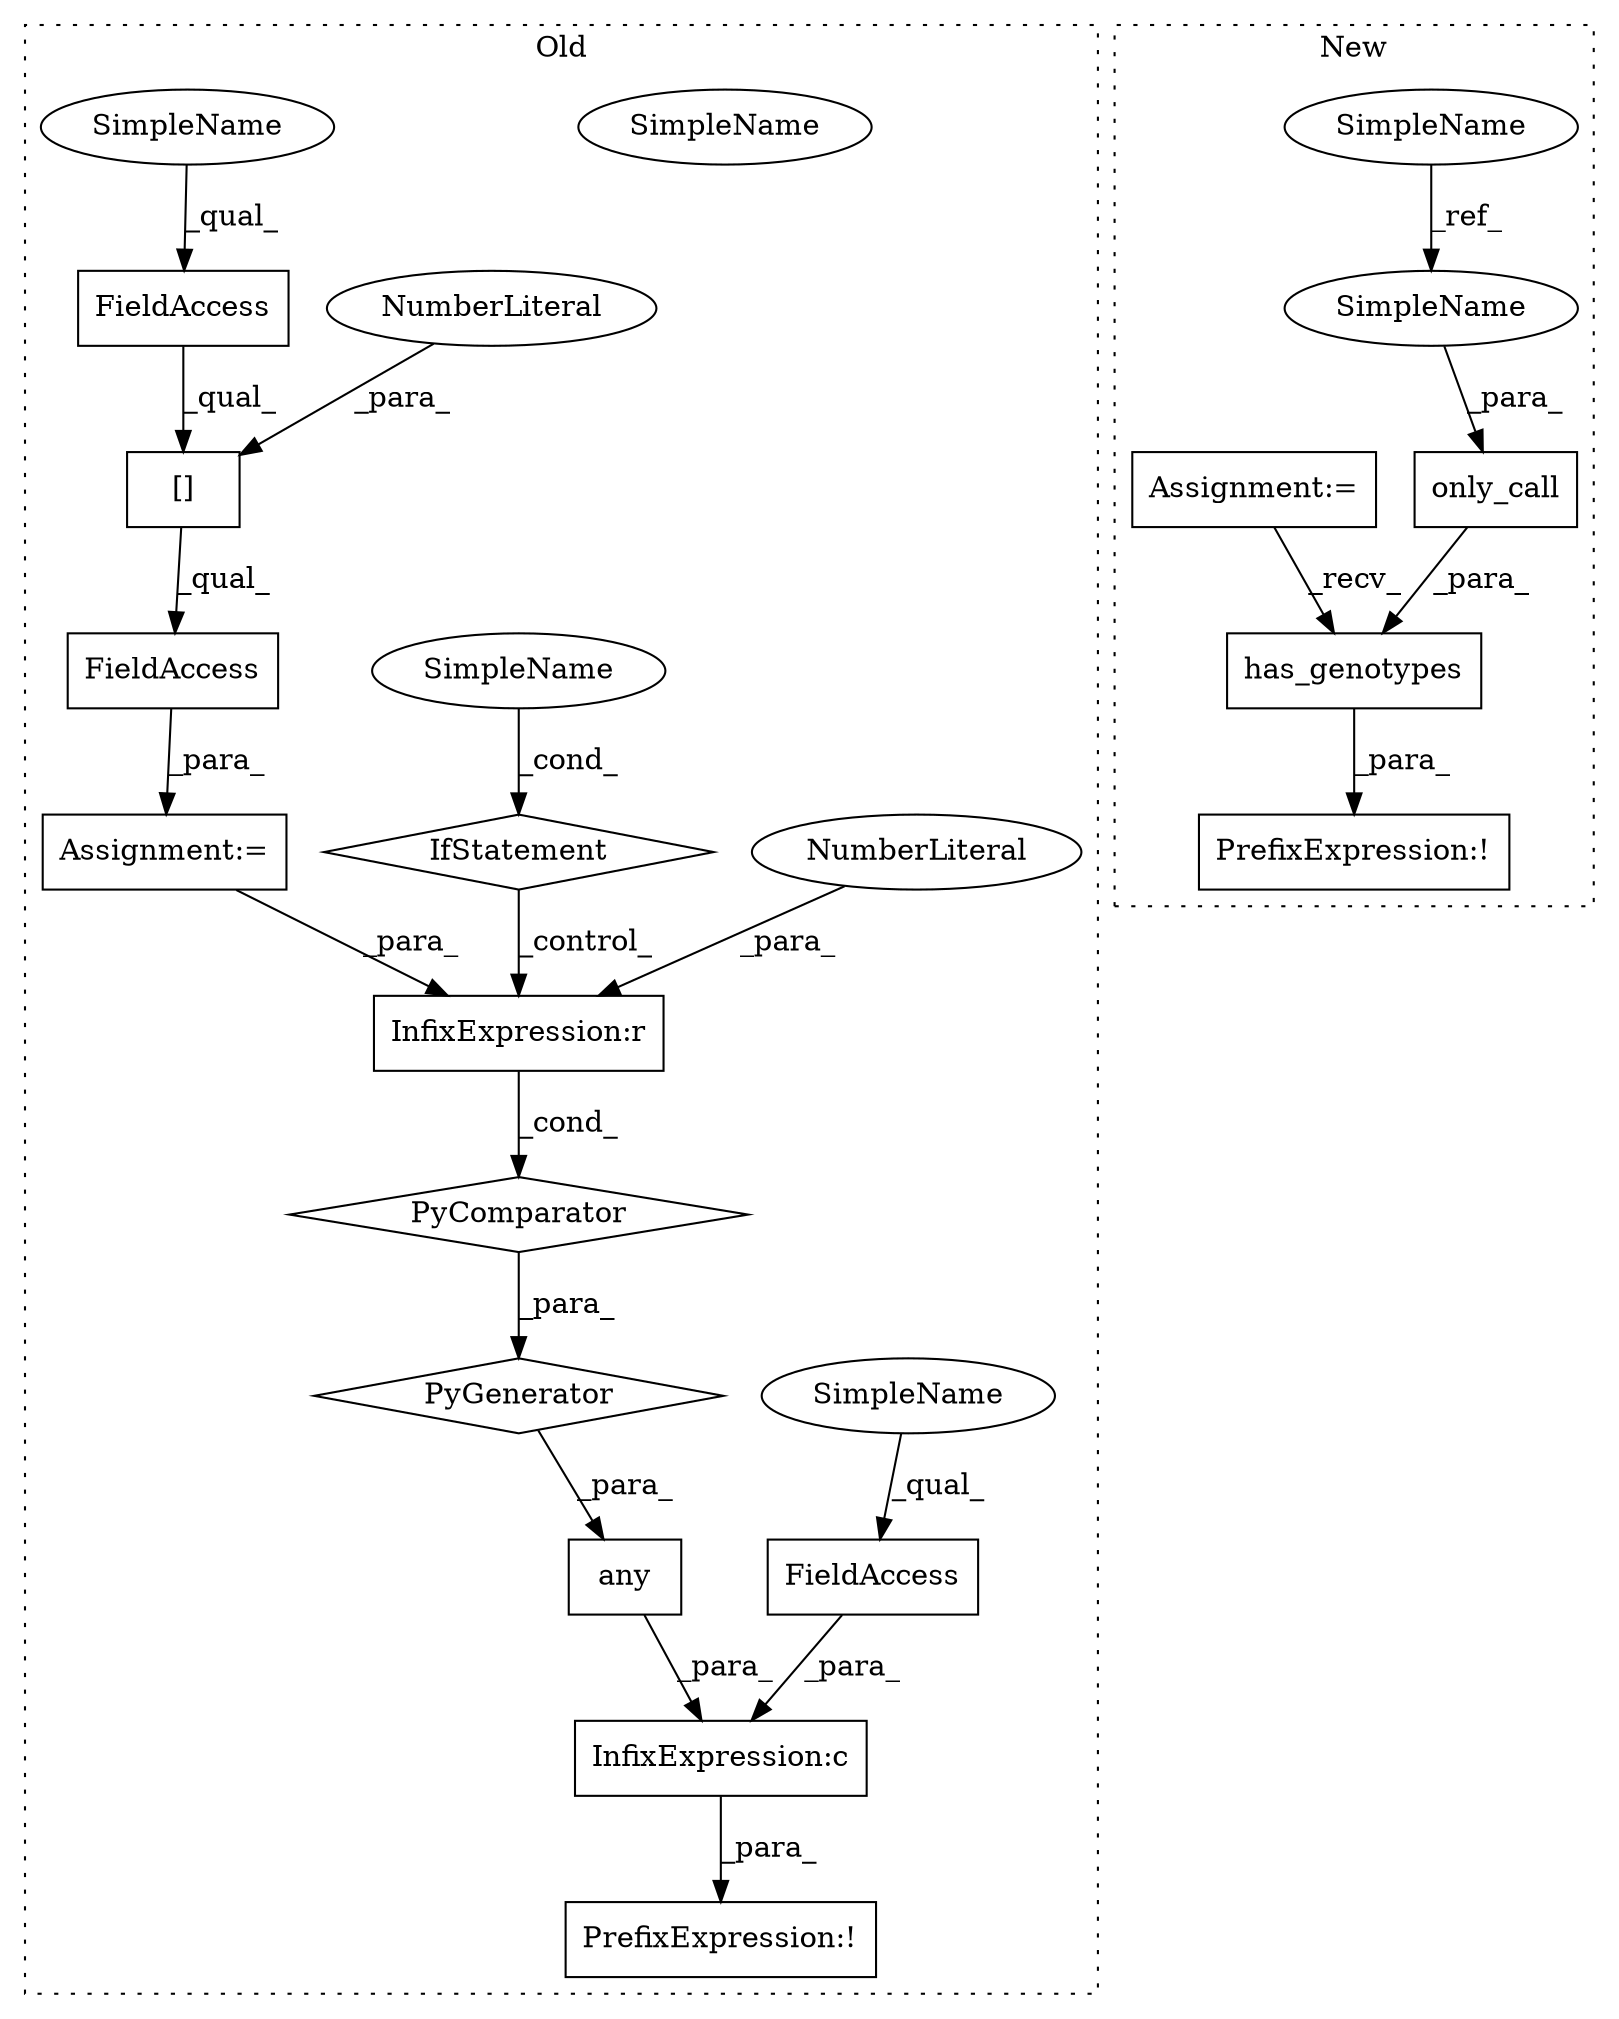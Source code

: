 digraph G {
subgraph cluster0 {
1 [label="[]" a="2" s="1837,1858" l="20,1" shape="box"];
3 [label="NumberLiteral" a="34" s="1857" l="1" shape="ellipse"];
4 [label="FieldAccess" a="22" s="1837" l="19" shape="box"];
5 [label="FieldAccess" a="22" s="1837" l="31" shape="box"];
7 [label="FieldAccess" a="22" s="1726" l="19" shape="box"];
8 [label="Assignment:=" a="7" s="1829" l="48" shape="box"];
10 [label="PrefixExpression:!" a="38" s="1724" l="1" shape="box"];
11 [label="PyComparator" a="113" s="1829" l="48" shape="diamond"];
12 [label="InfixExpression:r" a="27" s="1765" l="4" shape="box"];
13 [label="NumberLiteral" a="34" s="1769" l="1" shape="ellipse"];
14 [label="InfixExpression:c" a="27" s="1745" l="4" shape="box"];
15 [label="IfStatement" a="25" s="1829" l="48" shape="diamond"];
16 [label="SimpleName" a="42" s="1872" l="5" shape="ellipse"];
17 [label="PyGenerator" a="107" s="1762" l="121" shape="diamond"];
19 [label="any" a="32" s="1749,1883" l="13,-3" shape="box"];
22 [label="SimpleName" a="42" s="1872" l="5" shape="ellipse"];
23 [label="SimpleName" a="42" s="1726" l="13" shape="ellipse"];
24 [label="SimpleName" a="42" s="1837" l="13" shape="ellipse"];
label = "Old";
style="dotted";
}
subgraph cluster1 {
2 [label="only_call" a="32" s="1844,1867" l="10,1" shape="box"];
6 [label="SimpleName" a="42" s="1416" l="13" shape="ellipse"];
9 [label="PrefixExpression:!" a="38" s="1797" l="1" shape="box"];
18 [label="has_genotypes" a="32" s="1816,1868" l="14,1" shape="box"];
20 [label="Assignment:=" a="7" s="1545" l="17" shape="box"];
21 [label="SimpleName" a="42" s="1854" l="13" shape="ellipse"];
label = "New";
style="dotted";
}
1 -> 5 [label="_qual_"];
2 -> 18 [label="_para_"];
3 -> 1 [label="_para_"];
4 -> 1 [label="_qual_"];
5 -> 8 [label="_para_"];
6 -> 21 [label="_ref_"];
7 -> 14 [label="_para_"];
8 -> 12 [label="_para_"];
11 -> 17 [label="_para_"];
12 -> 11 [label="_cond_"];
13 -> 12 [label="_para_"];
14 -> 10 [label="_para_"];
15 -> 12 [label="_control_"];
17 -> 19 [label="_para_"];
18 -> 9 [label="_para_"];
19 -> 14 [label="_para_"];
20 -> 18 [label="_recv_"];
21 -> 2 [label="_para_"];
22 -> 15 [label="_cond_"];
23 -> 7 [label="_qual_"];
24 -> 4 [label="_qual_"];
}